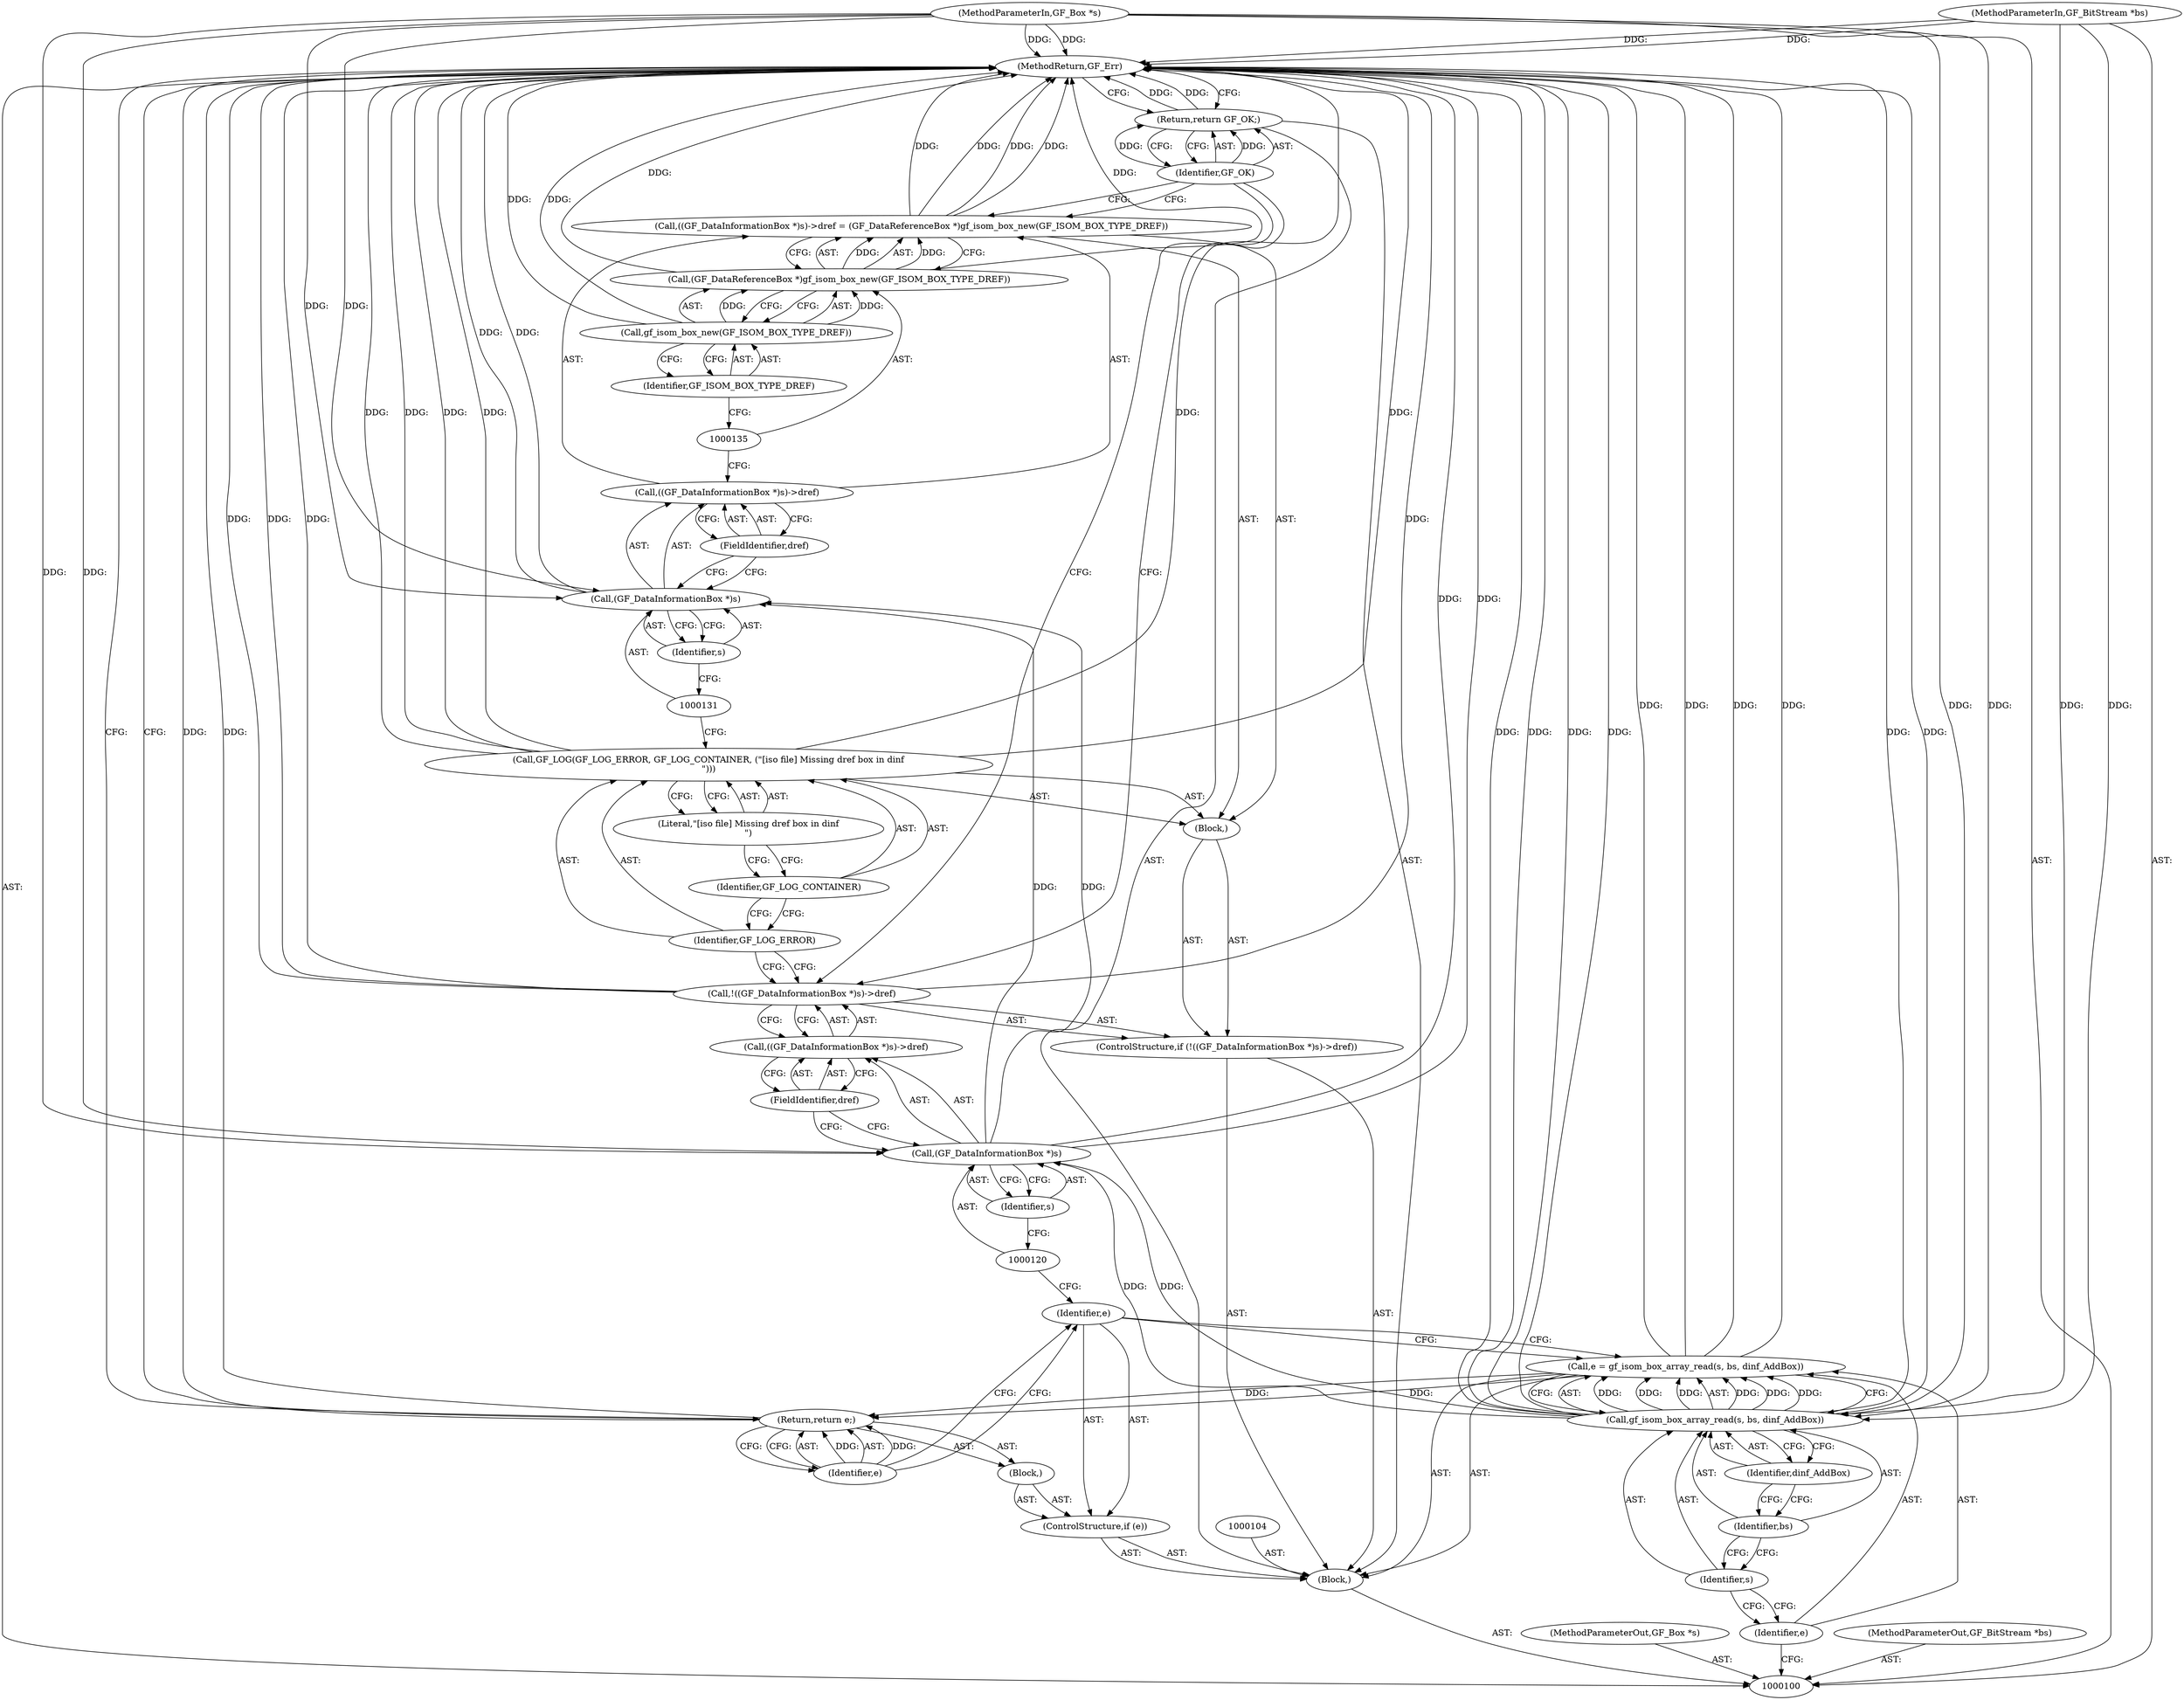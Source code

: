 digraph "1_gpac_d2371b4b204f0a3c0af51ad4e9b491144dd1225c" {
"1000140" [label="(MethodReturn,GF_Err)"];
"1000101" [label="(MethodParameterIn,GF_Box *s)"];
"1000183" [label="(MethodParameterOut,GF_Box *s)"];
"1000102" [label="(MethodParameterIn,GF_BitStream *bs)"];
"1000184" [label="(MethodParameterOut,GF_BitStream *bs)"];
"1000138" [label="(Return,return GF_OK;)"];
"1000139" [label="(Identifier,GF_OK)"];
"1000103" [label="(Block,)"];
"1000107" [label="(Call,gf_isom_box_array_read(s, bs, dinf_AddBox))"];
"1000108" [label="(Identifier,s)"];
"1000109" [label="(Identifier,bs)"];
"1000110" [label="(Identifier,dinf_AddBox)"];
"1000105" [label="(Call,e = gf_isom_box_array_read(s, bs, dinf_AddBox))"];
"1000106" [label="(Identifier,e)"];
"1000111" [label="(ControlStructure,if (e))"];
"1000112" [label="(Identifier,e)"];
"1000113" [label="(Block,)"];
"1000115" [label="(Identifier,e)"];
"1000114" [label="(Return,return e;)"];
"1000116" [label="(ControlStructure,if (!((GF_DataInformationBox *)s)->dref))"];
"1000121" [label="(Identifier,s)"];
"1000122" [label="(FieldIdentifier,dref)"];
"1000123" [label="(Block,)"];
"1000117" [label="(Call,!((GF_DataInformationBox *)s)->dref)"];
"1000118" [label="(Call,((GF_DataInformationBox *)s)->dref)"];
"1000119" [label="(Call,(GF_DataInformationBox *)s)"];
"1000125" [label="(Identifier,GF_LOG_ERROR)"];
"1000126" [label="(Identifier,GF_LOG_CONTAINER)"];
"1000124" [label="(Call,GF_LOG(GF_LOG_ERROR, GF_LOG_CONTAINER, (\"[iso file] Missing dref box in dinf\n\")))"];
"1000127" [label="(Literal,\"[iso file] Missing dref box in dinf\n\")"];
"1000128" [label="(Call,((GF_DataInformationBox *)s)->dref = (GF_DataReferenceBox *)gf_isom_box_new(GF_ISOM_BOX_TYPE_DREF))"];
"1000129" [label="(Call,((GF_DataInformationBox *)s)->dref)"];
"1000132" [label="(Identifier,s)"];
"1000130" [label="(Call,(GF_DataInformationBox *)s)"];
"1000133" [label="(FieldIdentifier,dref)"];
"1000134" [label="(Call,(GF_DataReferenceBox *)gf_isom_box_new(GF_ISOM_BOX_TYPE_DREF))"];
"1000136" [label="(Call,gf_isom_box_new(GF_ISOM_BOX_TYPE_DREF))"];
"1000137" [label="(Identifier,GF_ISOM_BOX_TYPE_DREF)"];
"1000140" -> "1000100"  [label="AST: "];
"1000140" -> "1000114"  [label="CFG: "];
"1000140" -> "1000138"  [label="CFG: "];
"1000117" -> "1000140"  [label="DDG: "];
"1000117" -> "1000140"  [label="DDG: "];
"1000124" -> "1000140"  [label="DDG: "];
"1000124" -> "1000140"  [label="DDG: "];
"1000124" -> "1000140"  [label="DDG: "];
"1000107" -> "1000140"  [label="DDG: "];
"1000107" -> "1000140"  [label="DDG: "];
"1000107" -> "1000140"  [label="DDG: "];
"1000105" -> "1000140"  [label="DDG: "];
"1000105" -> "1000140"  [label="DDG: "];
"1000130" -> "1000140"  [label="DDG: "];
"1000119" -> "1000140"  [label="DDG: "];
"1000102" -> "1000140"  [label="DDG: "];
"1000134" -> "1000140"  [label="DDG: "];
"1000128" -> "1000140"  [label="DDG: "];
"1000128" -> "1000140"  [label="DDG: "];
"1000101" -> "1000140"  [label="DDG: "];
"1000136" -> "1000140"  [label="DDG: "];
"1000138" -> "1000140"  [label="DDG: "];
"1000114" -> "1000140"  [label="DDG: "];
"1000101" -> "1000100"  [label="AST: "];
"1000101" -> "1000140"  [label="DDG: "];
"1000101" -> "1000107"  [label="DDG: "];
"1000101" -> "1000119"  [label="DDG: "];
"1000101" -> "1000130"  [label="DDG: "];
"1000183" -> "1000100"  [label="AST: "];
"1000102" -> "1000100"  [label="AST: "];
"1000102" -> "1000140"  [label="DDG: "];
"1000102" -> "1000107"  [label="DDG: "];
"1000184" -> "1000100"  [label="AST: "];
"1000138" -> "1000103"  [label="AST: "];
"1000138" -> "1000139"  [label="CFG: "];
"1000139" -> "1000138"  [label="AST: "];
"1000140" -> "1000138"  [label="CFG: "];
"1000138" -> "1000140"  [label="DDG: "];
"1000139" -> "1000138"  [label="DDG: "];
"1000139" -> "1000138"  [label="AST: "];
"1000139" -> "1000128"  [label="CFG: "];
"1000139" -> "1000117"  [label="CFG: "];
"1000138" -> "1000139"  [label="CFG: "];
"1000139" -> "1000138"  [label="DDG: "];
"1000103" -> "1000100"  [label="AST: "];
"1000104" -> "1000103"  [label="AST: "];
"1000105" -> "1000103"  [label="AST: "];
"1000111" -> "1000103"  [label="AST: "];
"1000116" -> "1000103"  [label="AST: "];
"1000138" -> "1000103"  [label="AST: "];
"1000107" -> "1000105"  [label="AST: "];
"1000107" -> "1000110"  [label="CFG: "];
"1000108" -> "1000107"  [label="AST: "];
"1000109" -> "1000107"  [label="AST: "];
"1000110" -> "1000107"  [label="AST: "];
"1000105" -> "1000107"  [label="CFG: "];
"1000107" -> "1000140"  [label="DDG: "];
"1000107" -> "1000140"  [label="DDG: "];
"1000107" -> "1000140"  [label="DDG: "];
"1000107" -> "1000105"  [label="DDG: "];
"1000107" -> "1000105"  [label="DDG: "];
"1000107" -> "1000105"  [label="DDG: "];
"1000101" -> "1000107"  [label="DDG: "];
"1000102" -> "1000107"  [label="DDG: "];
"1000107" -> "1000119"  [label="DDG: "];
"1000108" -> "1000107"  [label="AST: "];
"1000108" -> "1000106"  [label="CFG: "];
"1000109" -> "1000108"  [label="CFG: "];
"1000109" -> "1000107"  [label="AST: "];
"1000109" -> "1000108"  [label="CFG: "];
"1000110" -> "1000109"  [label="CFG: "];
"1000110" -> "1000107"  [label="AST: "];
"1000110" -> "1000109"  [label="CFG: "];
"1000107" -> "1000110"  [label="CFG: "];
"1000105" -> "1000103"  [label="AST: "];
"1000105" -> "1000107"  [label="CFG: "];
"1000106" -> "1000105"  [label="AST: "];
"1000107" -> "1000105"  [label="AST: "];
"1000112" -> "1000105"  [label="CFG: "];
"1000105" -> "1000140"  [label="DDG: "];
"1000105" -> "1000140"  [label="DDG: "];
"1000107" -> "1000105"  [label="DDG: "];
"1000107" -> "1000105"  [label="DDG: "];
"1000107" -> "1000105"  [label="DDG: "];
"1000105" -> "1000114"  [label="DDG: "];
"1000106" -> "1000105"  [label="AST: "];
"1000106" -> "1000100"  [label="CFG: "];
"1000108" -> "1000106"  [label="CFG: "];
"1000111" -> "1000103"  [label="AST: "];
"1000112" -> "1000111"  [label="AST: "];
"1000113" -> "1000111"  [label="AST: "];
"1000112" -> "1000111"  [label="AST: "];
"1000112" -> "1000105"  [label="CFG: "];
"1000115" -> "1000112"  [label="CFG: "];
"1000120" -> "1000112"  [label="CFG: "];
"1000113" -> "1000111"  [label="AST: "];
"1000114" -> "1000113"  [label="AST: "];
"1000115" -> "1000114"  [label="AST: "];
"1000115" -> "1000112"  [label="CFG: "];
"1000114" -> "1000115"  [label="CFG: "];
"1000115" -> "1000114"  [label="DDG: "];
"1000114" -> "1000113"  [label="AST: "];
"1000114" -> "1000115"  [label="CFG: "];
"1000115" -> "1000114"  [label="AST: "];
"1000140" -> "1000114"  [label="CFG: "];
"1000114" -> "1000140"  [label="DDG: "];
"1000115" -> "1000114"  [label="DDG: "];
"1000105" -> "1000114"  [label="DDG: "];
"1000116" -> "1000103"  [label="AST: "];
"1000117" -> "1000116"  [label="AST: "];
"1000123" -> "1000116"  [label="AST: "];
"1000121" -> "1000119"  [label="AST: "];
"1000121" -> "1000120"  [label="CFG: "];
"1000119" -> "1000121"  [label="CFG: "];
"1000122" -> "1000118"  [label="AST: "];
"1000122" -> "1000119"  [label="CFG: "];
"1000118" -> "1000122"  [label="CFG: "];
"1000123" -> "1000116"  [label="AST: "];
"1000124" -> "1000123"  [label="AST: "];
"1000128" -> "1000123"  [label="AST: "];
"1000117" -> "1000116"  [label="AST: "];
"1000117" -> "1000118"  [label="CFG: "];
"1000118" -> "1000117"  [label="AST: "];
"1000125" -> "1000117"  [label="CFG: "];
"1000139" -> "1000117"  [label="CFG: "];
"1000117" -> "1000140"  [label="DDG: "];
"1000117" -> "1000140"  [label="DDG: "];
"1000118" -> "1000117"  [label="AST: "];
"1000118" -> "1000122"  [label="CFG: "];
"1000119" -> "1000118"  [label="AST: "];
"1000122" -> "1000118"  [label="AST: "];
"1000117" -> "1000118"  [label="CFG: "];
"1000119" -> "1000118"  [label="AST: "];
"1000119" -> "1000121"  [label="CFG: "];
"1000120" -> "1000119"  [label="AST: "];
"1000121" -> "1000119"  [label="AST: "];
"1000122" -> "1000119"  [label="CFG: "];
"1000119" -> "1000140"  [label="DDG: "];
"1000107" -> "1000119"  [label="DDG: "];
"1000101" -> "1000119"  [label="DDG: "];
"1000119" -> "1000130"  [label="DDG: "];
"1000125" -> "1000124"  [label="AST: "];
"1000125" -> "1000117"  [label="CFG: "];
"1000126" -> "1000125"  [label="CFG: "];
"1000126" -> "1000124"  [label="AST: "];
"1000126" -> "1000125"  [label="CFG: "];
"1000127" -> "1000126"  [label="CFG: "];
"1000124" -> "1000123"  [label="AST: "];
"1000124" -> "1000127"  [label="CFG: "];
"1000125" -> "1000124"  [label="AST: "];
"1000126" -> "1000124"  [label="AST: "];
"1000127" -> "1000124"  [label="AST: "];
"1000131" -> "1000124"  [label="CFG: "];
"1000124" -> "1000140"  [label="DDG: "];
"1000124" -> "1000140"  [label="DDG: "];
"1000124" -> "1000140"  [label="DDG: "];
"1000127" -> "1000124"  [label="AST: "];
"1000127" -> "1000126"  [label="CFG: "];
"1000124" -> "1000127"  [label="CFG: "];
"1000128" -> "1000123"  [label="AST: "];
"1000128" -> "1000134"  [label="CFG: "];
"1000129" -> "1000128"  [label="AST: "];
"1000134" -> "1000128"  [label="AST: "];
"1000139" -> "1000128"  [label="CFG: "];
"1000128" -> "1000140"  [label="DDG: "];
"1000128" -> "1000140"  [label="DDG: "];
"1000134" -> "1000128"  [label="DDG: "];
"1000129" -> "1000128"  [label="AST: "];
"1000129" -> "1000133"  [label="CFG: "];
"1000130" -> "1000129"  [label="AST: "];
"1000133" -> "1000129"  [label="AST: "];
"1000135" -> "1000129"  [label="CFG: "];
"1000132" -> "1000130"  [label="AST: "];
"1000132" -> "1000131"  [label="CFG: "];
"1000130" -> "1000132"  [label="CFG: "];
"1000130" -> "1000129"  [label="AST: "];
"1000130" -> "1000132"  [label="CFG: "];
"1000131" -> "1000130"  [label="AST: "];
"1000132" -> "1000130"  [label="AST: "];
"1000133" -> "1000130"  [label="CFG: "];
"1000130" -> "1000140"  [label="DDG: "];
"1000119" -> "1000130"  [label="DDG: "];
"1000101" -> "1000130"  [label="DDG: "];
"1000133" -> "1000129"  [label="AST: "];
"1000133" -> "1000130"  [label="CFG: "];
"1000129" -> "1000133"  [label="CFG: "];
"1000134" -> "1000128"  [label="AST: "];
"1000134" -> "1000136"  [label="CFG: "];
"1000135" -> "1000134"  [label="AST: "];
"1000136" -> "1000134"  [label="AST: "];
"1000128" -> "1000134"  [label="CFG: "];
"1000134" -> "1000140"  [label="DDG: "];
"1000134" -> "1000128"  [label="DDG: "];
"1000136" -> "1000134"  [label="DDG: "];
"1000136" -> "1000134"  [label="AST: "];
"1000136" -> "1000137"  [label="CFG: "];
"1000137" -> "1000136"  [label="AST: "];
"1000134" -> "1000136"  [label="CFG: "];
"1000136" -> "1000140"  [label="DDG: "];
"1000136" -> "1000134"  [label="DDG: "];
"1000137" -> "1000136"  [label="AST: "];
"1000137" -> "1000135"  [label="CFG: "];
"1000136" -> "1000137"  [label="CFG: "];
}
